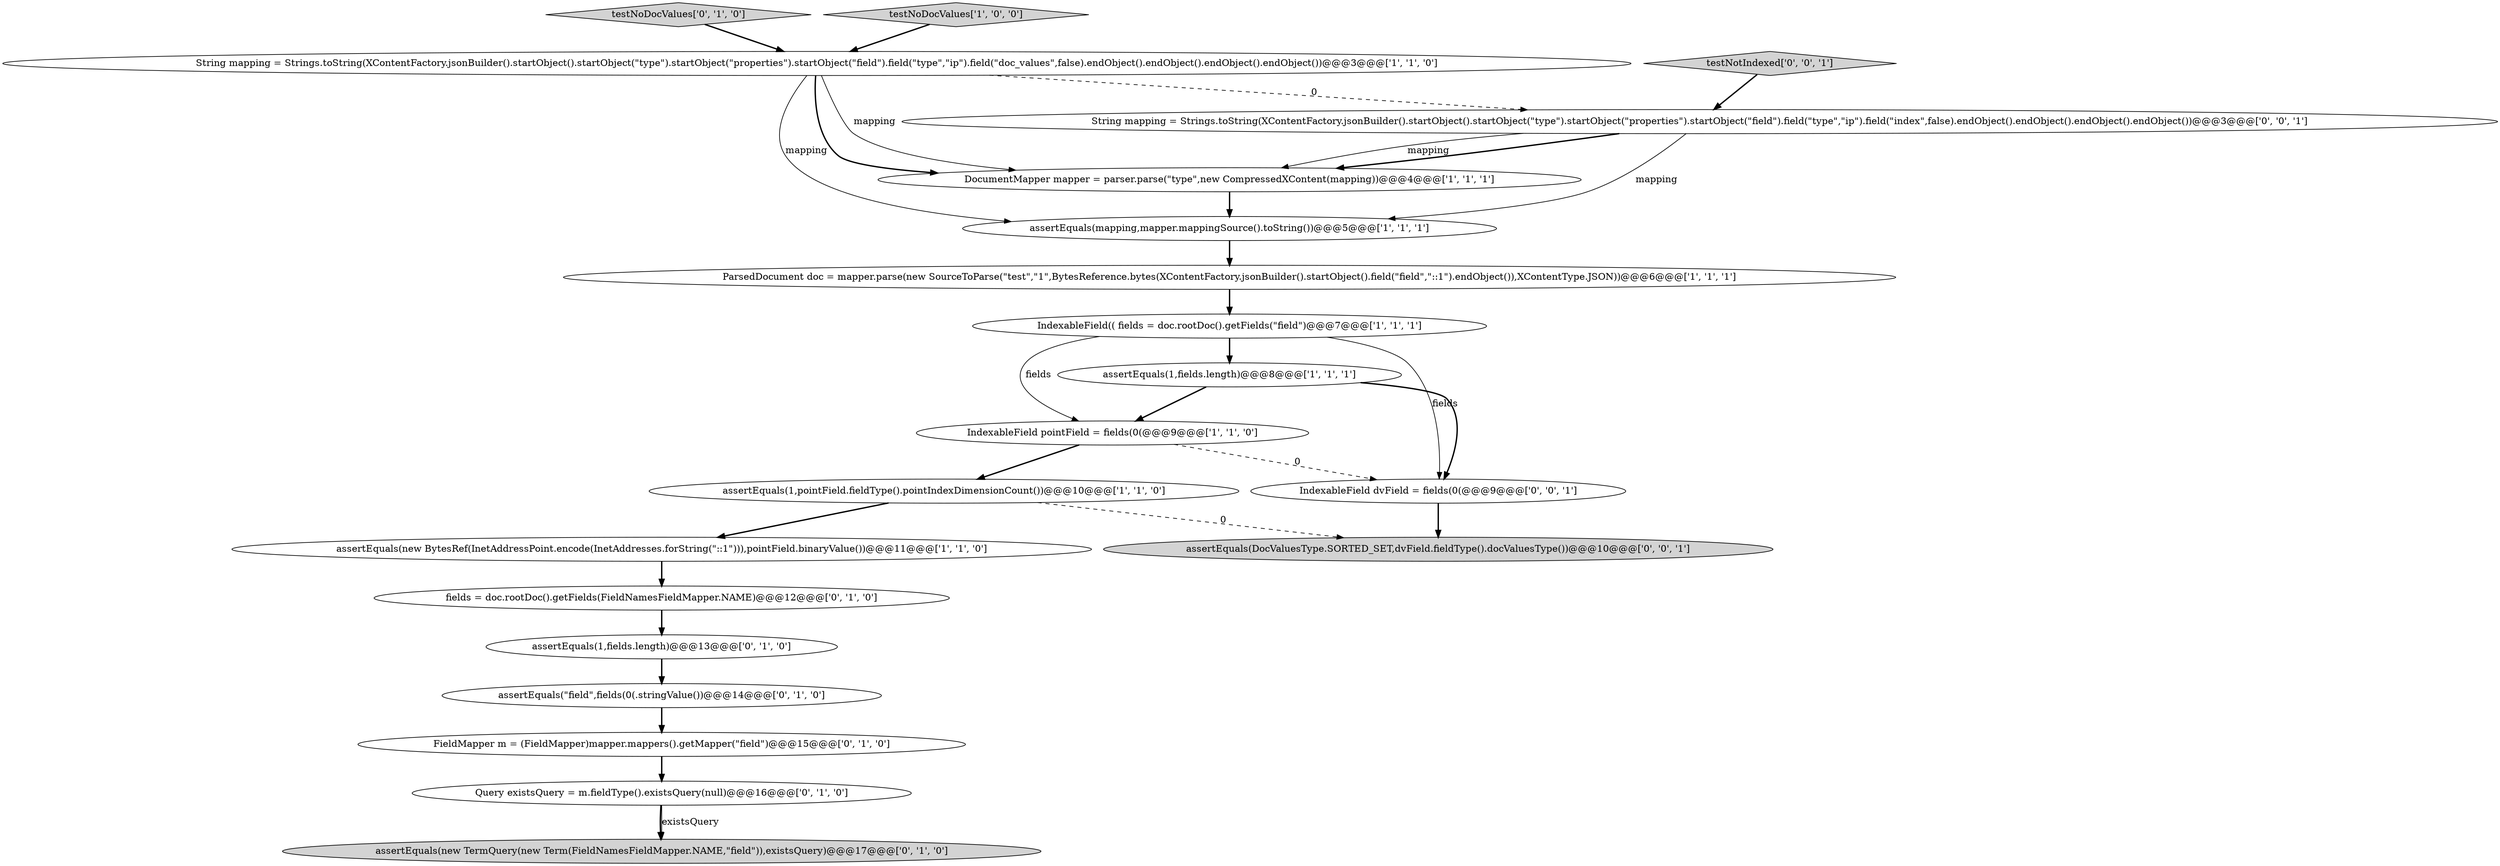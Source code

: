digraph {
8 [style = filled, label = "String mapping = Strings.toString(XContentFactory.jsonBuilder().startObject().startObject(\"type\").startObject(\"properties\").startObject(\"field\").field(\"type\",\"ip\").field(\"doc_values\",false).endObject().endObject().endObject().endObject())@@@3@@@['1', '1', '0']", fillcolor = white, shape = ellipse image = "AAA0AAABBB1BBB"];
7 [style = filled, label = "assertEquals(new BytesRef(InetAddressPoint.encode(InetAddresses.forString(\"::1\"))),pointField.binaryValue())@@@11@@@['1', '1', '0']", fillcolor = white, shape = ellipse image = "AAA0AAABBB1BBB"];
20 [style = filled, label = "testNotIndexed['0', '0', '1']", fillcolor = lightgray, shape = diamond image = "AAA0AAABBB3BBB"];
1 [style = filled, label = "ParsedDocument doc = mapper.parse(new SourceToParse(\"test\",\"1\",BytesReference.bytes(XContentFactory.jsonBuilder().startObject().field(\"field\",\"::1\").endObject()),XContentType.JSON))@@@6@@@['1', '1', '1']", fillcolor = white, shape = ellipse image = "AAA0AAABBB1BBB"];
2 [style = filled, label = "assertEquals(mapping,mapper.mappingSource().toString())@@@5@@@['1', '1', '1']", fillcolor = white, shape = ellipse image = "AAA0AAABBB1BBB"];
16 [style = filled, label = "FieldMapper m = (FieldMapper)mapper.mappers().getMapper(\"field\")@@@15@@@['0', '1', '0']", fillcolor = white, shape = ellipse image = "AAA1AAABBB2BBB"];
9 [style = filled, label = "DocumentMapper mapper = parser.parse(\"type\",new CompressedXContent(mapping))@@@4@@@['1', '1', '1']", fillcolor = white, shape = ellipse image = "AAA0AAABBB1BBB"];
11 [style = filled, label = "Query existsQuery = m.fieldType().existsQuery(null)@@@16@@@['0', '1', '0']", fillcolor = white, shape = ellipse image = "AAA1AAABBB2BBB"];
17 [style = filled, label = "String mapping = Strings.toString(XContentFactory.jsonBuilder().startObject().startObject(\"type\").startObject(\"properties\").startObject(\"field\").field(\"type\",\"ip\").field(\"index\",false).endObject().endObject().endObject().endObject())@@@3@@@['0', '0', '1']", fillcolor = white, shape = ellipse image = "AAA0AAABBB3BBB"];
15 [style = filled, label = "assertEquals(new TermQuery(new Term(FieldNamesFieldMapper.NAME,\"field\")),existsQuery)@@@17@@@['0', '1', '0']", fillcolor = lightgray, shape = ellipse image = "AAA1AAABBB2BBB"];
14 [style = filled, label = "fields = doc.rootDoc().getFields(FieldNamesFieldMapper.NAME)@@@12@@@['0', '1', '0']", fillcolor = white, shape = ellipse image = "AAA1AAABBB2BBB"];
12 [style = filled, label = "testNoDocValues['0', '1', '0']", fillcolor = lightgray, shape = diamond image = "AAA0AAABBB2BBB"];
0 [style = filled, label = "IndexableField pointField = fields(0(@@@9@@@['1', '1', '0']", fillcolor = white, shape = ellipse image = "AAA0AAABBB1BBB"];
6 [style = filled, label = "IndexableField(( fields = doc.rootDoc().getFields(\"field\")@@@7@@@['1', '1', '1']", fillcolor = white, shape = ellipse image = "AAA0AAABBB1BBB"];
3 [style = filled, label = "testNoDocValues['1', '0', '0']", fillcolor = lightgray, shape = diamond image = "AAA0AAABBB1BBB"];
10 [style = filled, label = "assertEquals(1,fields.length)@@@13@@@['0', '1', '0']", fillcolor = white, shape = ellipse image = "AAA1AAABBB2BBB"];
5 [style = filled, label = "assertEquals(1,pointField.fieldType().pointIndexDimensionCount())@@@10@@@['1', '1', '0']", fillcolor = white, shape = ellipse image = "AAA0AAABBB1BBB"];
19 [style = filled, label = "assertEquals(DocValuesType.SORTED_SET,dvField.fieldType().docValuesType())@@@10@@@['0', '0', '1']", fillcolor = lightgray, shape = ellipse image = "AAA0AAABBB3BBB"];
13 [style = filled, label = "assertEquals(\"field\",fields(0(.stringValue())@@@14@@@['0', '1', '0']", fillcolor = white, shape = ellipse image = "AAA1AAABBB2BBB"];
4 [style = filled, label = "assertEquals(1,fields.length)@@@8@@@['1', '1', '1']", fillcolor = white, shape = ellipse image = "AAA0AAABBB1BBB"];
18 [style = filled, label = "IndexableField dvField = fields(0(@@@9@@@['0', '0', '1']", fillcolor = white, shape = ellipse image = "AAA0AAABBB3BBB"];
8->9 [style = bold, label=""];
6->4 [style = bold, label=""];
17->2 [style = solid, label="mapping"];
9->2 [style = bold, label=""];
17->9 [style = solid, label="mapping"];
8->2 [style = solid, label="mapping"];
11->15 [style = bold, label=""];
5->19 [style = dashed, label="0"];
1->6 [style = bold, label=""];
7->14 [style = bold, label=""];
6->0 [style = solid, label="fields"];
10->13 [style = bold, label=""];
18->19 [style = bold, label=""];
13->16 [style = bold, label=""];
2->1 [style = bold, label=""];
17->9 [style = bold, label=""];
3->8 [style = bold, label=""];
20->17 [style = bold, label=""];
6->18 [style = solid, label="fields"];
0->5 [style = bold, label=""];
8->9 [style = solid, label="mapping"];
14->10 [style = bold, label=""];
16->11 [style = bold, label=""];
11->15 [style = solid, label="existsQuery"];
12->8 [style = bold, label=""];
8->17 [style = dashed, label="0"];
0->18 [style = dashed, label="0"];
5->7 [style = bold, label=""];
4->0 [style = bold, label=""];
4->18 [style = bold, label=""];
}
